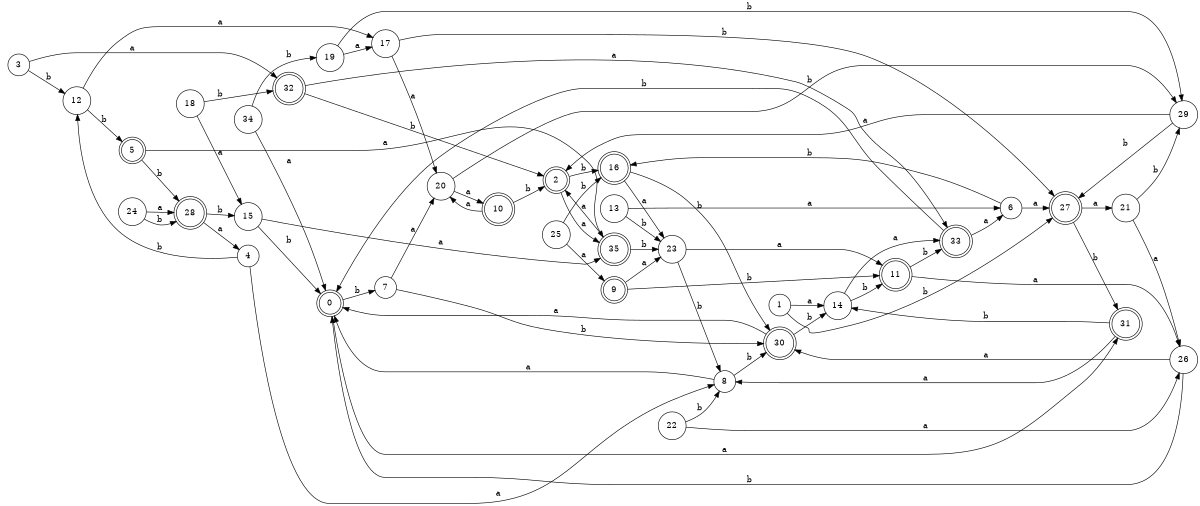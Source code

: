 digraph n29_7 {
__start0 [label="" shape="none"];

rankdir=LR;
size="8,5";

s0 [style="rounded,filled", color="black", fillcolor="white" shape="doublecircle", label="0"];
s1 [style="filled", color="black", fillcolor="white" shape="circle", label="1"];
s2 [style="rounded,filled", color="black", fillcolor="white" shape="doublecircle", label="2"];
s3 [style="filled", color="black", fillcolor="white" shape="circle", label="3"];
s4 [style="filled", color="black", fillcolor="white" shape="circle", label="4"];
s5 [style="rounded,filled", color="black", fillcolor="white" shape="doublecircle", label="5"];
s6 [style="filled", color="black", fillcolor="white" shape="circle", label="6"];
s7 [style="filled", color="black", fillcolor="white" shape="circle", label="7"];
s8 [style="filled", color="black", fillcolor="white" shape="circle", label="8"];
s9 [style="rounded,filled", color="black", fillcolor="white" shape="doublecircle", label="9"];
s10 [style="rounded,filled", color="black", fillcolor="white" shape="doublecircle", label="10"];
s11 [style="rounded,filled", color="black", fillcolor="white" shape="doublecircle", label="11"];
s12 [style="filled", color="black", fillcolor="white" shape="circle", label="12"];
s13 [style="filled", color="black", fillcolor="white" shape="circle", label="13"];
s14 [style="filled", color="black", fillcolor="white" shape="circle", label="14"];
s15 [style="filled", color="black", fillcolor="white" shape="circle", label="15"];
s16 [style="rounded,filled", color="black", fillcolor="white" shape="doublecircle", label="16"];
s17 [style="filled", color="black", fillcolor="white" shape="circle", label="17"];
s18 [style="filled", color="black", fillcolor="white" shape="circle", label="18"];
s19 [style="filled", color="black", fillcolor="white" shape="circle", label="19"];
s20 [style="filled", color="black", fillcolor="white" shape="circle", label="20"];
s21 [style="filled", color="black", fillcolor="white" shape="circle", label="21"];
s22 [style="filled", color="black", fillcolor="white" shape="circle", label="22"];
s23 [style="filled", color="black", fillcolor="white" shape="circle", label="23"];
s24 [style="filled", color="black", fillcolor="white" shape="circle", label="24"];
s25 [style="filled", color="black", fillcolor="white" shape="circle", label="25"];
s26 [style="filled", color="black", fillcolor="white" shape="circle", label="26"];
s27 [style="rounded,filled", color="black", fillcolor="white" shape="doublecircle", label="27"];
s28 [style="rounded,filled", color="black", fillcolor="white" shape="doublecircle", label="28"];
s29 [style="filled", color="black", fillcolor="white" shape="circle", label="29"];
s30 [style="rounded,filled", color="black", fillcolor="white" shape="doublecircle", label="30"];
s31 [style="rounded,filled", color="black", fillcolor="white" shape="doublecircle", label="31"];
s32 [style="rounded,filled", color="black", fillcolor="white" shape="doublecircle", label="32"];
s33 [style="rounded,filled", color="black", fillcolor="white" shape="doublecircle", label="33"];
s34 [style="filled", color="black", fillcolor="white" shape="circle", label="34"];
s35 [style="rounded,filled", color="black", fillcolor="white" shape="doublecircle", label="35"];
s0 -> s31 [label="a"];
s0 -> s7 [label="b"];
s1 -> s14 [label="a"];
s1 -> s27 [label="b"];
s2 -> s35 [label="a"];
s2 -> s16 [label="b"];
s3 -> s32 [label="a"];
s3 -> s12 [label="b"];
s4 -> s8 [label="a"];
s4 -> s12 [label="b"];
s5 -> s35 [label="a"];
s5 -> s28 [label="b"];
s6 -> s27 [label="a"];
s6 -> s16 [label="b"];
s7 -> s20 [label="a"];
s7 -> s30 [label="b"];
s8 -> s0 [label="a"];
s8 -> s30 [label="b"];
s9 -> s23 [label="a"];
s9 -> s11 [label="b"];
s10 -> s20 [label="a"];
s10 -> s2 [label="b"];
s11 -> s26 [label="a"];
s11 -> s33 [label="b"];
s12 -> s17 [label="a"];
s12 -> s5 [label="b"];
s13 -> s6 [label="a"];
s13 -> s23 [label="b"];
s14 -> s33 [label="a"];
s14 -> s11 [label="b"];
s15 -> s35 [label="a"];
s15 -> s0 [label="b"];
s16 -> s23 [label="a"];
s16 -> s30 [label="b"];
s17 -> s20 [label="a"];
s17 -> s27 [label="b"];
s18 -> s15 [label="a"];
s18 -> s32 [label="b"];
s19 -> s17 [label="a"];
s19 -> s29 [label="b"];
s20 -> s10 [label="a"];
s20 -> s29 [label="b"];
s21 -> s26 [label="a"];
s21 -> s29 [label="b"];
s22 -> s26 [label="a"];
s22 -> s8 [label="b"];
s23 -> s11 [label="a"];
s23 -> s8 [label="b"];
s24 -> s28 [label="a"];
s24 -> s28 [label="b"];
s25 -> s9 [label="a"];
s25 -> s16 [label="b"];
s26 -> s30 [label="a"];
s26 -> s0 [label="b"];
s27 -> s21 [label="a"];
s27 -> s31 [label="b"];
s28 -> s4 [label="a"];
s28 -> s15 [label="b"];
s29 -> s2 [label="a"];
s29 -> s27 [label="b"];
s30 -> s0 [label="a"];
s30 -> s14 [label="b"];
s31 -> s8 [label="a"];
s31 -> s14 [label="b"];
s32 -> s33 [label="a"];
s32 -> s2 [label="b"];
s33 -> s6 [label="a"];
s33 -> s0 [label="b"];
s34 -> s0 [label="a"];
s34 -> s19 [label="b"];
s35 -> s2 [label="a"];
s35 -> s23 [label="b"];

}